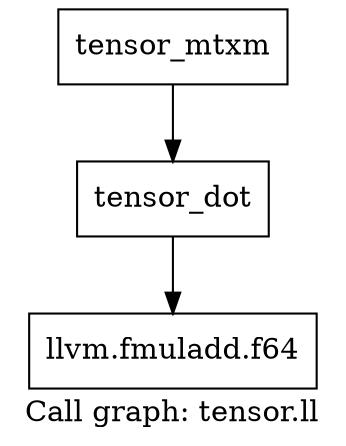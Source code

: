 digraph "Call graph: tensor.ll" {
	label="Call graph: tensor.ll";

	Node0x55fbdd417200 [shape=record,label="{tensor_dot}"];
	Node0x55fbdd417200 -> Node0x55fbdd4172b0;
	Node0x55fbdd4172b0 [shape=record,label="{llvm.fmuladd.f64}"];
	Node0x55fbdd417770 [shape=record,label="{tensor_mtxm}"];
	Node0x55fbdd417770 -> Node0x55fbdd417200;
}

